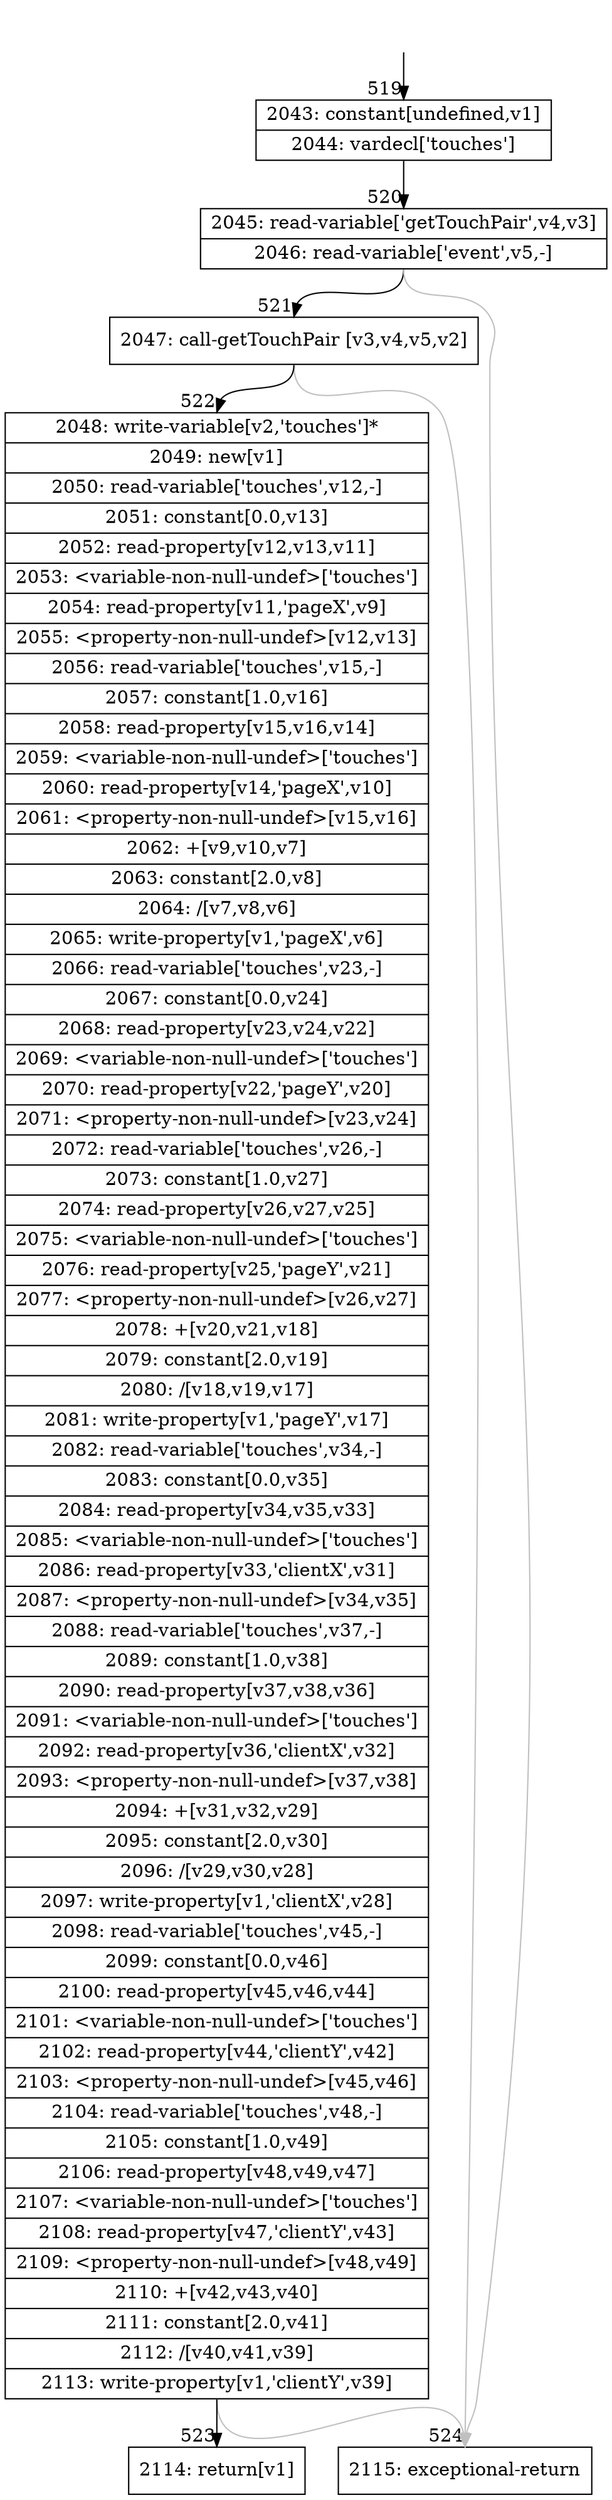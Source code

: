 digraph {
rankdir="TD"
BB_entry39[shape=none,label=""];
BB_entry39 -> BB519 [tailport=s, headport=n, headlabel="    519"]
BB519 [shape=record label="{2043: constant[undefined,v1]|2044: vardecl['touches']}" ] 
BB519 -> BB520 [tailport=s, headport=n, headlabel="      520"]
BB520 [shape=record label="{2045: read-variable['getTouchPair',v4,v3]|2046: read-variable['event',v5,-]}" ] 
BB520 -> BB521 [tailport=s, headport=n, headlabel="      521"]
BB520 -> BB524 [tailport=s, headport=n, color=gray, headlabel="      524"]
BB521 [shape=record label="{2047: call-getTouchPair [v3,v4,v5,v2]}" ] 
BB521 -> BB522 [tailport=s, headport=n, headlabel="      522"]
BB521 -> BB524 [tailport=s, headport=n, color=gray]
BB522 [shape=record label="{2048: write-variable[v2,'touches']*|2049: new[v1]|2050: read-variable['touches',v12,-]|2051: constant[0.0,v13]|2052: read-property[v12,v13,v11]|2053: \<variable-non-null-undef\>['touches']|2054: read-property[v11,'pageX',v9]|2055: \<property-non-null-undef\>[v12,v13]|2056: read-variable['touches',v15,-]|2057: constant[1.0,v16]|2058: read-property[v15,v16,v14]|2059: \<variable-non-null-undef\>['touches']|2060: read-property[v14,'pageX',v10]|2061: \<property-non-null-undef\>[v15,v16]|2062: +[v9,v10,v7]|2063: constant[2.0,v8]|2064: /[v7,v8,v6]|2065: write-property[v1,'pageX',v6]|2066: read-variable['touches',v23,-]|2067: constant[0.0,v24]|2068: read-property[v23,v24,v22]|2069: \<variable-non-null-undef\>['touches']|2070: read-property[v22,'pageY',v20]|2071: \<property-non-null-undef\>[v23,v24]|2072: read-variable['touches',v26,-]|2073: constant[1.0,v27]|2074: read-property[v26,v27,v25]|2075: \<variable-non-null-undef\>['touches']|2076: read-property[v25,'pageY',v21]|2077: \<property-non-null-undef\>[v26,v27]|2078: +[v20,v21,v18]|2079: constant[2.0,v19]|2080: /[v18,v19,v17]|2081: write-property[v1,'pageY',v17]|2082: read-variable['touches',v34,-]|2083: constant[0.0,v35]|2084: read-property[v34,v35,v33]|2085: \<variable-non-null-undef\>['touches']|2086: read-property[v33,'clientX',v31]|2087: \<property-non-null-undef\>[v34,v35]|2088: read-variable['touches',v37,-]|2089: constant[1.0,v38]|2090: read-property[v37,v38,v36]|2091: \<variable-non-null-undef\>['touches']|2092: read-property[v36,'clientX',v32]|2093: \<property-non-null-undef\>[v37,v38]|2094: +[v31,v32,v29]|2095: constant[2.0,v30]|2096: /[v29,v30,v28]|2097: write-property[v1,'clientX',v28]|2098: read-variable['touches',v45,-]|2099: constant[0.0,v46]|2100: read-property[v45,v46,v44]|2101: \<variable-non-null-undef\>['touches']|2102: read-property[v44,'clientY',v42]|2103: \<property-non-null-undef\>[v45,v46]|2104: read-variable['touches',v48,-]|2105: constant[1.0,v49]|2106: read-property[v48,v49,v47]|2107: \<variable-non-null-undef\>['touches']|2108: read-property[v47,'clientY',v43]|2109: \<property-non-null-undef\>[v48,v49]|2110: +[v42,v43,v40]|2111: constant[2.0,v41]|2112: /[v40,v41,v39]|2113: write-property[v1,'clientY',v39]}" ] 
BB522 -> BB523 [tailport=s, headport=n, headlabel="      523"]
BB522 -> BB524 [tailport=s, headport=n, color=gray]
BB523 [shape=record label="{2114: return[v1]}" ] 
BB524 [shape=record label="{2115: exceptional-return}" ] 
//#$~ 799
}
